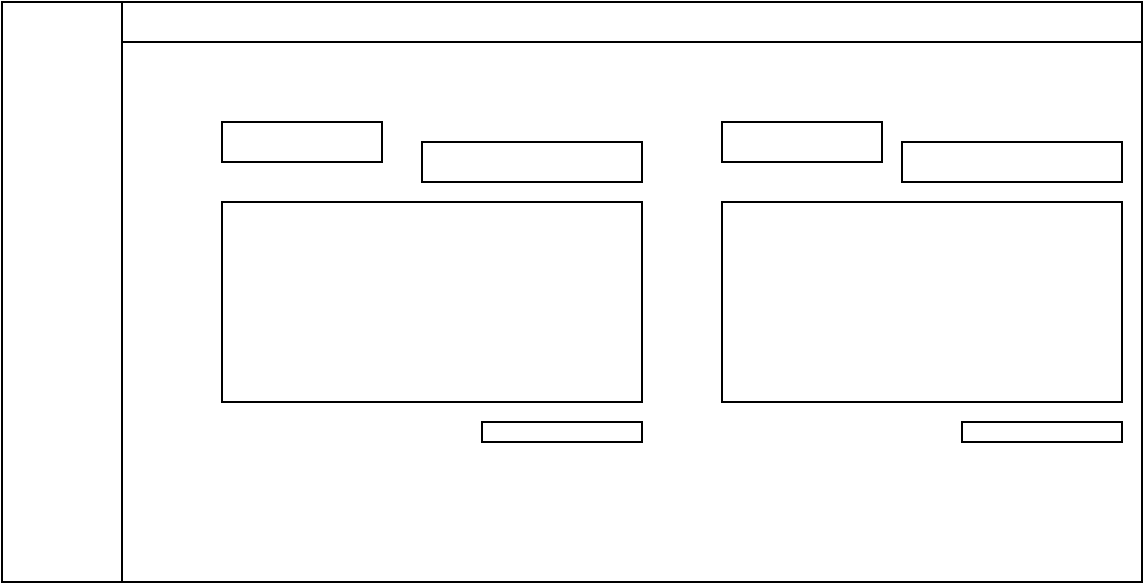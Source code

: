 <mxfile>
    <diagram id="6npr3j-K514yCIlLza7n" name="Page-1">
        <mxGraphModel dx="665" dy="333" grid="1" gridSize="10" guides="1" tooltips="1" connect="1" arrows="1" fold="1" page="1" pageScale="1" pageWidth="850" pageHeight="1100" math="0" shadow="0">
            <root>
                <mxCell id="0"/>
                <mxCell id="1" parent="0"/>
                <mxCell id="2" value="v" style="rounded=0;whiteSpace=wrap;html=1;fillColor=none;" vertex="1" parent="1">
                    <mxGeometry x="110" y="190" width="570" height="290" as="geometry"/>
                </mxCell>
                <mxCell id="3" value="" style="rounded=0;whiteSpace=wrap;html=1;" vertex="1" parent="1">
                    <mxGeometry x="220" y="290" width="210" height="100" as="geometry"/>
                </mxCell>
                <mxCell id="4" value="" style="rounded=0;whiteSpace=wrap;html=1;" vertex="1" parent="1">
                    <mxGeometry x="470" y="290" width="200" height="100" as="geometry"/>
                </mxCell>
                <mxCell id="5" value="" style="rounded=0;whiteSpace=wrap;html=1;" vertex="1" parent="1">
                    <mxGeometry x="110" y="190" width="60" height="290" as="geometry"/>
                </mxCell>
                <mxCell id="6" value="" style="rounded=0;whiteSpace=wrap;html=1;" vertex="1" parent="1">
                    <mxGeometry x="590" y="400" width="80" height="10" as="geometry"/>
                </mxCell>
                <mxCell id="7" value="" style="rounded=0;whiteSpace=wrap;html=1;" vertex="1" parent="1">
                    <mxGeometry x="350" y="400" width="80" height="10" as="geometry"/>
                </mxCell>
                <mxCell id="11" value="" style="rounded=0;whiteSpace=wrap;html=1;fillColor=none;" vertex="1" parent="1">
                    <mxGeometry x="170" y="190" width="510" height="20" as="geometry"/>
                </mxCell>
                <mxCell id="12" value="" style="rounded=0;whiteSpace=wrap;html=1;fillColor=none;" vertex="1" parent="1">
                    <mxGeometry x="320" y="260" width="110" height="20" as="geometry"/>
                </mxCell>
                <mxCell id="13" value="" style="rounded=0;whiteSpace=wrap;html=1;fillColor=none;" vertex="1" parent="1">
                    <mxGeometry x="560" y="260" width="110" height="20" as="geometry"/>
                </mxCell>
                <mxCell id="14" value="" style="rounded=0;whiteSpace=wrap;html=1;fillColor=none;" vertex="1" parent="1">
                    <mxGeometry x="220" y="250" width="80" height="20" as="geometry"/>
                </mxCell>
                <mxCell id="15" value="" style="rounded=0;whiteSpace=wrap;html=1;fillColor=none;" vertex="1" parent="1">
                    <mxGeometry x="470" y="250" width="80" height="20" as="geometry"/>
                </mxCell>
            </root>
        </mxGraphModel>
    </diagram>
</mxfile>